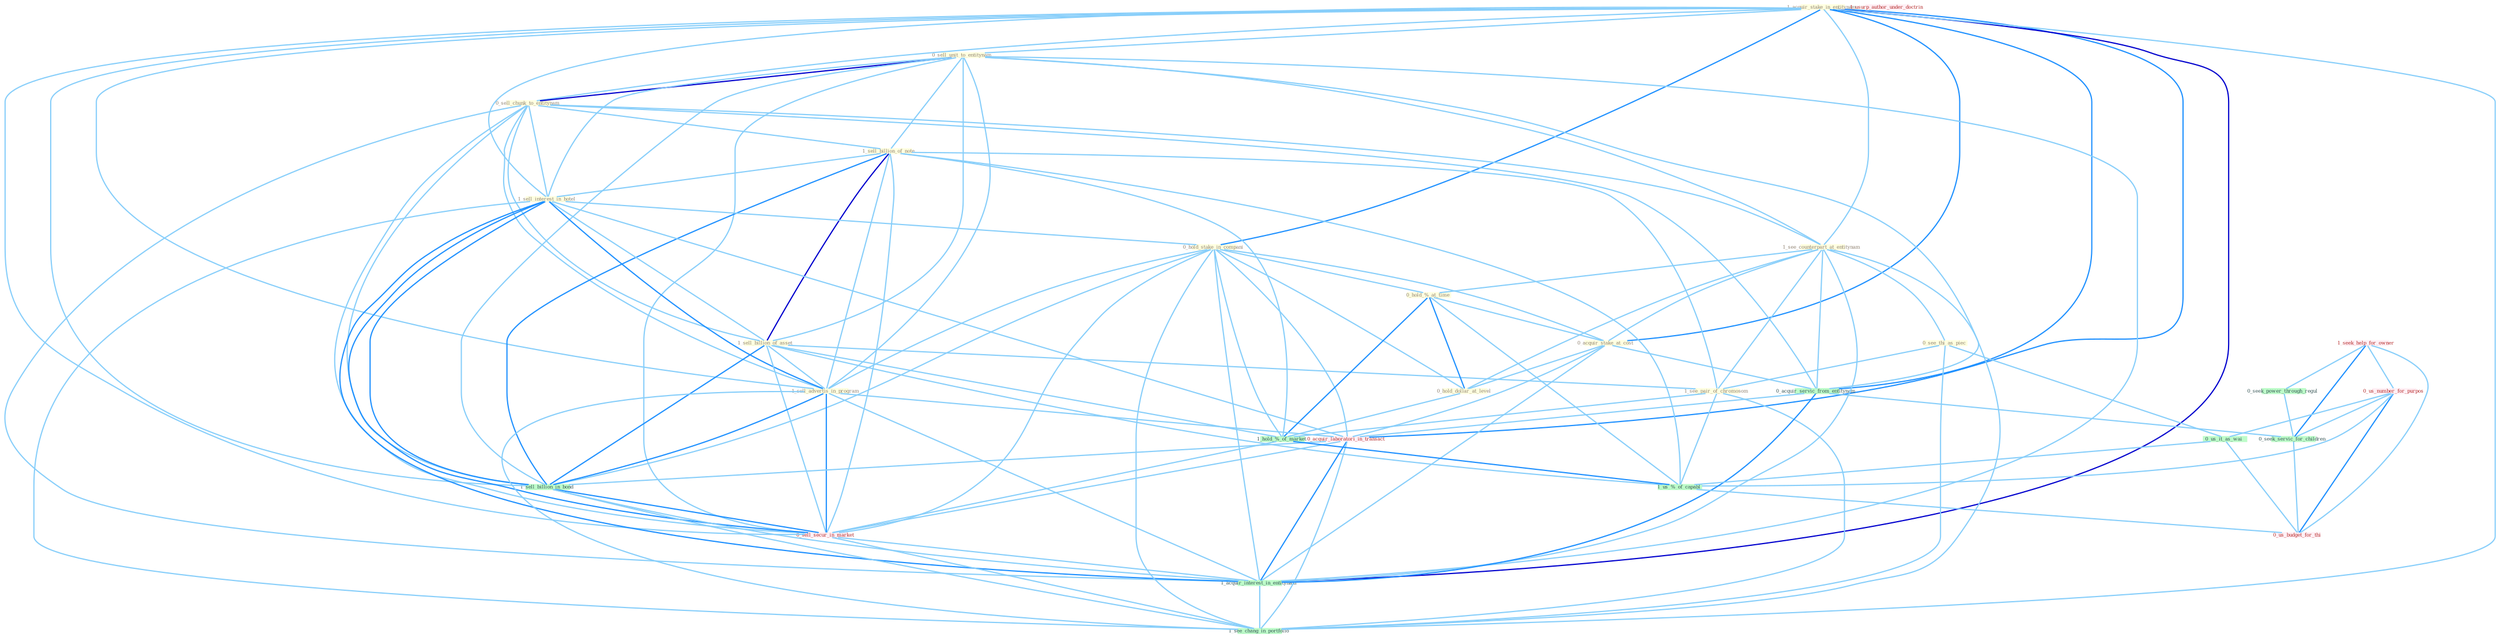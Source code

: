 Graph G{ 
    node
    [shape=polygon,style=filled,width=.5,height=.06,color="#BDFCC9",fixedsize=true,fontsize=4,
    fontcolor="#2f4f4f"];
    {node
    [color="#ffffe0", fontcolor="#8b7d6b"] "1_acquir_stake_in_entitynam " "0_sell_unit_to_entitynam " "0_sell_chunk_to_entitynam " "1_see_counterpart_at_entitynam " "1_sell_billion_of_note " "0_see_thi_as_piec " "1_sell_interest_in_hotel " "1_sell_billion_of_asset " "0_hold_stake_in_compani " "0_hold_%_at_time " "0_acquir_stake_at_cost " "1_sell_advertis_in_program " "1_see_pair_of_chromosom " "0_hold_dollar_at_level "}
{node [color="#fff0f5", fontcolor="#b22222"] "1_seek_help_for_owner " "0_us_number_for_purpos " "0_acquir_laboratori_in_transact " "1_usurp_author_under_doctrin " "0_sell_secur_in_market " "0_us_budget_for_thi "}
edge [color="#B0E2FF"];

	"1_acquir_stake_in_entitynam " -- "0_sell_unit_to_entitynam " [w="1", color="#87cefa" ];
	"1_acquir_stake_in_entitynam " -- "0_sell_chunk_to_entitynam " [w="1", color="#87cefa" ];
	"1_acquir_stake_in_entitynam " -- "1_see_counterpart_at_entitynam " [w="1", color="#87cefa" ];
	"1_acquir_stake_in_entitynam " -- "1_sell_interest_in_hotel " [w="1", color="#87cefa" ];
	"1_acquir_stake_in_entitynam " -- "0_hold_stake_in_compani " [w="2", color="#1e90ff" , len=0.8];
	"1_acquir_stake_in_entitynam " -- "0_acquir_stake_at_cost " [w="2", color="#1e90ff" , len=0.8];
	"1_acquir_stake_in_entitynam " -- "1_sell_advertis_in_program " [w="1", color="#87cefa" ];
	"1_acquir_stake_in_entitynam " -- "0_acquir_servic_from_entitynam " [w="2", color="#1e90ff" , len=0.8];
	"1_acquir_stake_in_entitynam " -- "0_acquir_laboratori_in_transact " [w="2", color="#1e90ff" , len=0.8];
	"1_acquir_stake_in_entitynam " -- "1_sell_billion_in_bond " [w="1", color="#87cefa" ];
	"1_acquir_stake_in_entitynam " -- "0_sell_secur_in_market " [w="1", color="#87cefa" ];
	"1_acquir_stake_in_entitynam " -- "1_acquir_interest_in_entitynam " [w="3", color="#0000cd" , len=0.6];
	"1_acquir_stake_in_entitynam " -- "1_see_chang_in_portfolio " [w="1", color="#87cefa" ];
	"0_sell_unit_to_entitynam " -- "0_sell_chunk_to_entitynam " [w="3", color="#0000cd" , len=0.6];
	"0_sell_unit_to_entitynam " -- "1_see_counterpart_at_entitynam " [w="1", color="#87cefa" ];
	"0_sell_unit_to_entitynam " -- "1_sell_billion_of_note " [w="1", color="#87cefa" ];
	"0_sell_unit_to_entitynam " -- "1_sell_interest_in_hotel " [w="1", color="#87cefa" ];
	"0_sell_unit_to_entitynam " -- "1_sell_billion_of_asset " [w="1", color="#87cefa" ];
	"0_sell_unit_to_entitynam " -- "1_sell_advertis_in_program " [w="1", color="#87cefa" ];
	"0_sell_unit_to_entitynam " -- "0_acquir_servic_from_entitynam " [w="1", color="#87cefa" ];
	"0_sell_unit_to_entitynam " -- "1_sell_billion_in_bond " [w="1", color="#87cefa" ];
	"0_sell_unit_to_entitynam " -- "0_sell_secur_in_market " [w="1", color="#87cefa" ];
	"0_sell_unit_to_entitynam " -- "1_acquir_interest_in_entitynam " [w="1", color="#87cefa" ];
	"0_sell_chunk_to_entitynam " -- "1_see_counterpart_at_entitynam " [w="1", color="#87cefa" ];
	"0_sell_chunk_to_entitynam " -- "1_sell_billion_of_note " [w="1", color="#87cefa" ];
	"0_sell_chunk_to_entitynam " -- "1_sell_interest_in_hotel " [w="1", color="#87cefa" ];
	"0_sell_chunk_to_entitynam " -- "1_sell_billion_of_asset " [w="1", color="#87cefa" ];
	"0_sell_chunk_to_entitynam " -- "1_sell_advertis_in_program " [w="1", color="#87cefa" ];
	"0_sell_chunk_to_entitynam " -- "0_acquir_servic_from_entitynam " [w="1", color="#87cefa" ];
	"0_sell_chunk_to_entitynam " -- "1_sell_billion_in_bond " [w="1", color="#87cefa" ];
	"0_sell_chunk_to_entitynam " -- "0_sell_secur_in_market " [w="1", color="#87cefa" ];
	"0_sell_chunk_to_entitynam " -- "1_acquir_interest_in_entitynam " [w="1", color="#87cefa" ];
	"1_see_counterpart_at_entitynam " -- "0_see_thi_as_piec " [w="1", color="#87cefa" ];
	"1_see_counterpart_at_entitynam " -- "0_hold_%_at_time " [w="1", color="#87cefa" ];
	"1_see_counterpart_at_entitynam " -- "0_acquir_stake_at_cost " [w="1", color="#87cefa" ];
	"1_see_counterpart_at_entitynam " -- "1_see_pair_of_chromosom " [w="1", color="#87cefa" ];
	"1_see_counterpart_at_entitynam " -- "0_hold_dollar_at_level " [w="1", color="#87cefa" ];
	"1_see_counterpart_at_entitynam " -- "0_acquir_servic_from_entitynam " [w="1", color="#87cefa" ];
	"1_see_counterpart_at_entitynam " -- "1_acquir_interest_in_entitynam " [w="1", color="#87cefa" ];
	"1_see_counterpart_at_entitynam " -- "1_see_chang_in_portfolio " [w="1", color="#87cefa" ];
	"1_sell_billion_of_note " -- "1_sell_interest_in_hotel " [w="1", color="#87cefa" ];
	"1_sell_billion_of_note " -- "1_sell_billion_of_asset " [w="3", color="#0000cd" , len=0.6];
	"1_sell_billion_of_note " -- "1_sell_advertis_in_program " [w="1", color="#87cefa" ];
	"1_sell_billion_of_note " -- "1_see_pair_of_chromosom " [w="1", color="#87cefa" ];
	"1_sell_billion_of_note " -- "1_hold_%_of_market " [w="1", color="#87cefa" ];
	"1_sell_billion_of_note " -- "1_sell_billion_in_bond " [w="2", color="#1e90ff" , len=0.8];
	"1_sell_billion_of_note " -- "1_us_%_of_capabl " [w="1", color="#87cefa" ];
	"1_sell_billion_of_note " -- "0_sell_secur_in_market " [w="1", color="#87cefa" ];
	"0_see_thi_as_piec " -- "1_see_pair_of_chromosom " [w="1", color="#87cefa" ];
	"0_see_thi_as_piec " -- "0_us_it_as_wai " [w="1", color="#87cefa" ];
	"0_see_thi_as_piec " -- "1_see_chang_in_portfolio " [w="1", color="#87cefa" ];
	"1_sell_interest_in_hotel " -- "1_sell_billion_of_asset " [w="1", color="#87cefa" ];
	"1_sell_interest_in_hotel " -- "0_hold_stake_in_compani " [w="1", color="#87cefa" ];
	"1_sell_interest_in_hotel " -- "1_sell_advertis_in_program " [w="2", color="#1e90ff" , len=0.8];
	"1_sell_interest_in_hotel " -- "0_acquir_laboratori_in_transact " [w="1", color="#87cefa" ];
	"1_sell_interest_in_hotel " -- "1_sell_billion_in_bond " [w="2", color="#1e90ff" , len=0.8];
	"1_sell_interest_in_hotel " -- "0_sell_secur_in_market " [w="2", color="#1e90ff" , len=0.8];
	"1_sell_interest_in_hotel " -- "1_acquir_interest_in_entitynam " [w="2", color="#1e90ff" , len=0.8];
	"1_sell_interest_in_hotel " -- "1_see_chang_in_portfolio " [w="1", color="#87cefa" ];
	"1_sell_billion_of_asset " -- "1_sell_advertis_in_program " [w="1", color="#87cefa" ];
	"1_sell_billion_of_asset " -- "1_see_pair_of_chromosom " [w="1", color="#87cefa" ];
	"1_sell_billion_of_asset " -- "1_hold_%_of_market " [w="1", color="#87cefa" ];
	"1_sell_billion_of_asset " -- "1_sell_billion_in_bond " [w="2", color="#1e90ff" , len=0.8];
	"1_sell_billion_of_asset " -- "1_us_%_of_capabl " [w="1", color="#87cefa" ];
	"1_sell_billion_of_asset " -- "0_sell_secur_in_market " [w="1", color="#87cefa" ];
	"0_hold_stake_in_compani " -- "0_hold_%_at_time " [w="1", color="#87cefa" ];
	"0_hold_stake_in_compani " -- "0_acquir_stake_at_cost " [w="1", color="#87cefa" ];
	"0_hold_stake_in_compani " -- "1_sell_advertis_in_program " [w="1", color="#87cefa" ];
	"0_hold_stake_in_compani " -- "0_hold_dollar_at_level " [w="1", color="#87cefa" ];
	"0_hold_stake_in_compani " -- "1_hold_%_of_market " [w="1", color="#87cefa" ];
	"0_hold_stake_in_compani " -- "0_acquir_laboratori_in_transact " [w="1", color="#87cefa" ];
	"0_hold_stake_in_compani " -- "1_sell_billion_in_bond " [w="1", color="#87cefa" ];
	"0_hold_stake_in_compani " -- "0_sell_secur_in_market " [w="1", color="#87cefa" ];
	"0_hold_stake_in_compani " -- "1_acquir_interest_in_entitynam " [w="1", color="#87cefa" ];
	"0_hold_stake_in_compani " -- "1_see_chang_in_portfolio " [w="1", color="#87cefa" ];
	"0_hold_%_at_time " -- "0_acquir_stake_at_cost " [w="1", color="#87cefa" ];
	"0_hold_%_at_time " -- "0_hold_dollar_at_level " [w="2", color="#1e90ff" , len=0.8];
	"0_hold_%_at_time " -- "1_hold_%_of_market " [w="2", color="#1e90ff" , len=0.8];
	"0_hold_%_at_time " -- "1_us_%_of_capabl " [w="1", color="#87cefa" ];
	"0_acquir_stake_at_cost " -- "0_hold_dollar_at_level " [w="1", color="#87cefa" ];
	"0_acquir_stake_at_cost " -- "0_acquir_servic_from_entitynam " [w="1", color="#87cefa" ];
	"0_acquir_stake_at_cost " -- "0_acquir_laboratori_in_transact " [w="1", color="#87cefa" ];
	"0_acquir_stake_at_cost " -- "1_acquir_interest_in_entitynam " [w="1", color="#87cefa" ];
	"1_sell_advertis_in_program " -- "0_acquir_laboratori_in_transact " [w="1", color="#87cefa" ];
	"1_sell_advertis_in_program " -- "1_sell_billion_in_bond " [w="2", color="#1e90ff" , len=0.8];
	"1_sell_advertis_in_program " -- "0_sell_secur_in_market " [w="2", color="#1e90ff" , len=0.8];
	"1_sell_advertis_in_program " -- "1_acquir_interest_in_entitynam " [w="1", color="#87cefa" ];
	"1_sell_advertis_in_program " -- "1_see_chang_in_portfolio " [w="1", color="#87cefa" ];
	"1_see_pair_of_chromosom " -- "1_hold_%_of_market " [w="1", color="#87cefa" ];
	"1_see_pair_of_chromosom " -- "1_us_%_of_capabl " [w="1", color="#87cefa" ];
	"1_see_pair_of_chromosom " -- "1_see_chang_in_portfolio " [w="1", color="#87cefa" ];
	"0_hold_dollar_at_level " -- "1_hold_%_of_market " [w="1", color="#87cefa" ];
	"1_seek_help_for_owner " -- "0_seek_power_through_regul " [w="1", color="#87cefa" ];
	"1_seek_help_for_owner " -- "0_us_number_for_purpos " [w="1", color="#87cefa" ];
	"1_seek_help_for_owner " -- "0_seek_servic_for_children " [w="2", color="#1e90ff" , len=0.8];
	"1_seek_help_for_owner " -- "0_us_budget_for_thi " [w="1", color="#87cefa" ];
	"0_acquir_servic_from_entitynam " -- "0_acquir_laboratori_in_transact " [w="1", color="#87cefa" ];
	"0_acquir_servic_from_entitynam " -- "1_acquir_interest_in_entitynam " [w="2", color="#1e90ff" , len=0.8];
	"0_acquir_servic_from_entitynam " -- "0_seek_servic_for_children " [w="1", color="#87cefa" ];
	"1_hold_%_of_market " -- "1_us_%_of_capabl " [w="2", color="#1e90ff" , len=0.8];
	"1_hold_%_of_market " -- "0_sell_secur_in_market " [w="1", color="#87cefa" ];
	"0_seek_power_through_regul " -- "0_seek_servic_for_children " [w="1", color="#87cefa" ];
	"0_us_number_for_purpos " -- "0_us_it_as_wai " [w="1", color="#87cefa" ];
	"0_us_number_for_purpos " -- "1_us_%_of_capabl " [w="1", color="#87cefa" ];
	"0_us_number_for_purpos " -- "0_seek_servic_for_children " [w="1", color="#87cefa" ];
	"0_us_number_for_purpos " -- "0_us_budget_for_thi " [w="2", color="#1e90ff" , len=0.8];
	"0_acquir_laboratori_in_transact " -- "1_sell_billion_in_bond " [w="1", color="#87cefa" ];
	"0_acquir_laboratori_in_transact " -- "0_sell_secur_in_market " [w="1", color="#87cefa" ];
	"0_acquir_laboratori_in_transact " -- "1_acquir_interest_in_entitynam " [w="2", color="#1e90ff" , len=0.8];
	"0_acquir_laboratori_in_transact " -- "1_see_chang_in_portfolio " [w="1", color="#87cefa" ];
	"1_sell_billion_in_bond " -- "0_sell_secur_in_market " [w="2", color="#1e90ff" , len=0.8];
	"1_sell_billion_in_bond " -- "1_acquir_interest_in_entitynam " [w="1", color="#87cefa" ];
	"1_sell_billion_in_bond " -- "1_see_chang_in_portfolio " [w="1", color="#87cefa" ];
	"0_us_it_as_wai " -- "1_us_%_of_capabl " [w="1", color="#87cefa" ];
	"0_us_it_as_wai " -- "0_us_budget_for_thi " [w="1", color="#87cefa" ];
	"1_us_%_of_capabl " -- "0_us_budget_for_thi " [w="1", color="#87cefa" ];
	"0_sell_secur_in_market " -- "1_acquir_interest_in_entitynam " [w="1", color="#87cefa" ];
	"0_sell_secur_in_market " -- "1_see_chang_in_portfolio " [w="1", color="#87cefa" ];
	"1_acquir_interest_in_entitynam " -- "1_see_chang_in_portfolio " [w="1", color="#87cefa" ];
	"0_seek_servic_for_children " -- "0_us_budget_for_thi " [w="1", color="#87cefa" ];
}